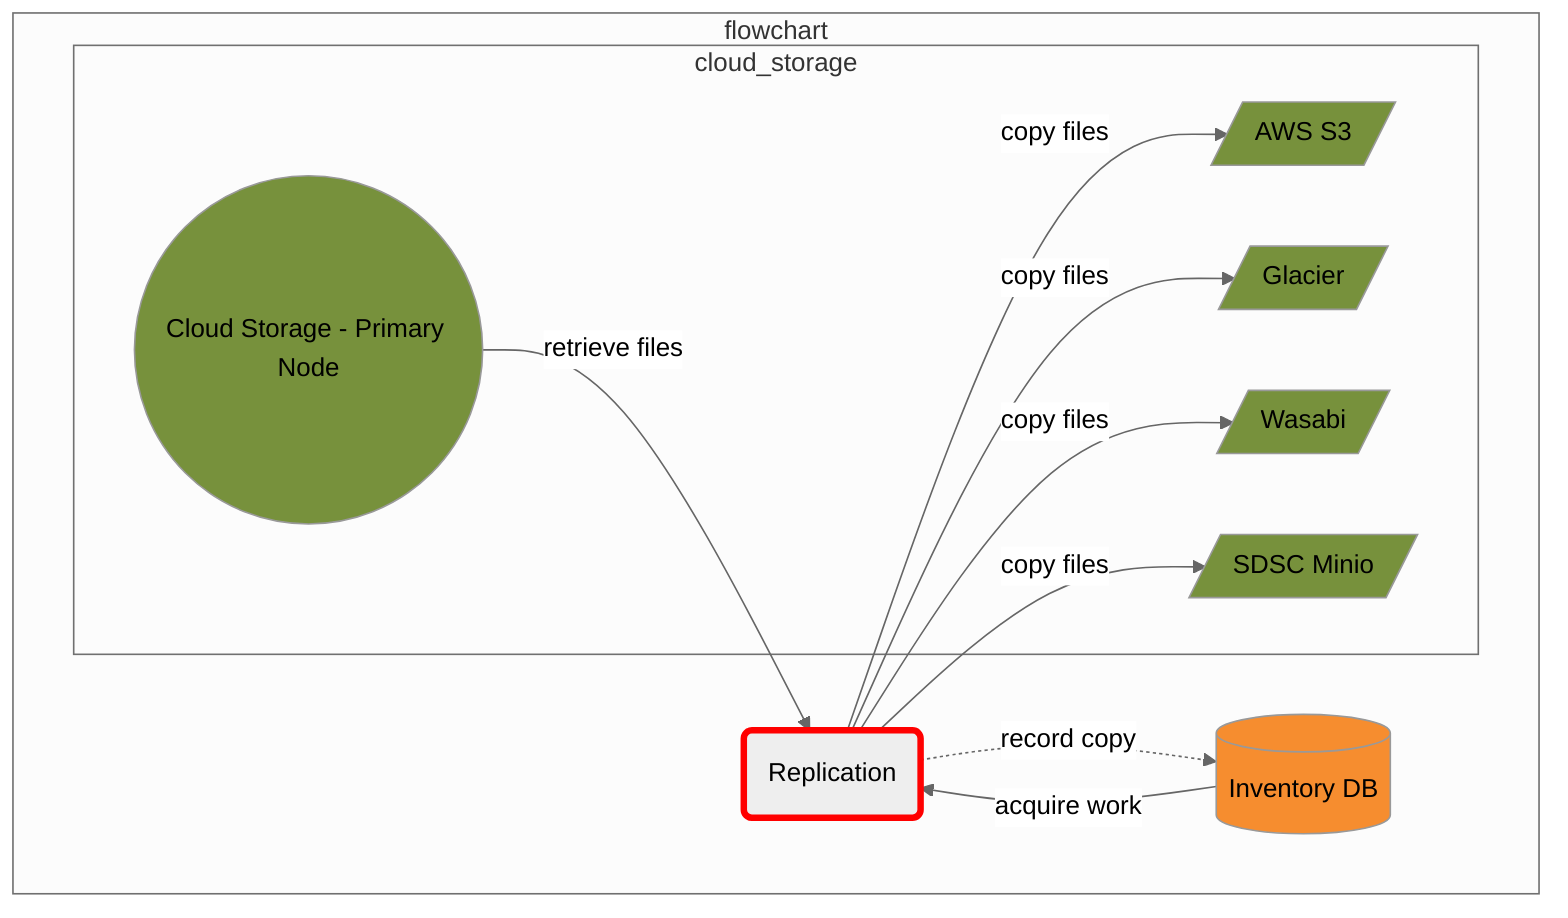 %%{init: {'theme': 'neutral', 'securityLevel': 'loose'}}%%
graph TD
  RDS[(Inventory DB)]
  REPLIC(Replication)

  subgraph flowchart
    subgraph cloud_storage
      CLOUD(("Cloud Storage - Primary Node"))
      click CLOUD href "https://github.com/CDLUC3/mrt-cloud" "source code"
      CLDS3[/AWS S3/]
      CLDSDSC[/SDSC Minio/]
      CLDWAS[/Wasabi/]
      CLDGLC[/Glacier/]
    end

    RDS --> |acquire work| REPLIC
    CLOUD --> |retrieve files| REPLIC
    REPLIC --> |copy files| CLDS3
    REPLIC --> |copy files| CLDGLC
    REPLIC --> |copy files| CLDWAS
    REPLIC --> |copy files| CLDSDSC
    REPLIC -.-> |record copy| RDS
  end
  style CLOUD fill:#77913C
  style CLDS3 fill:#77913C
  style CLDGLC fill:#77913C
  style CLDSDSC fill:#77913C
  style CLDWAS fill:#77913C
  style RDS fill:#F68D2F

  style REPLIC stroke:red,stroke-width:4px
